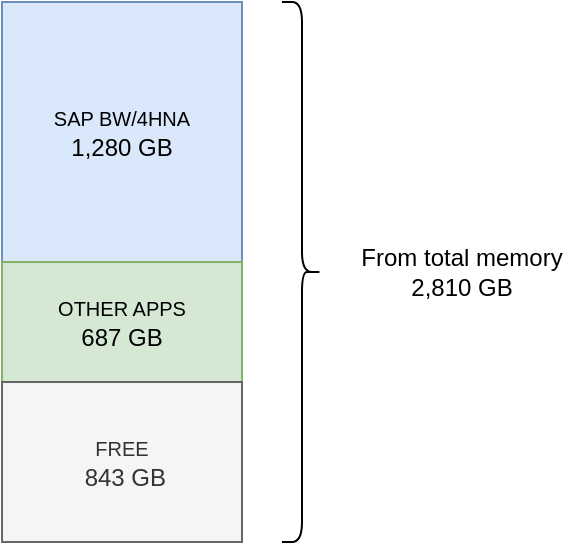 <mxfile version="26.1.2">
  <diagram name="Page-1" id="o_Feg0BZmqmMzv8byrGO">
    <mxGraphModel dx="1050" dy="557" grid="0" gridSize="10" guides="1" tooltips="1" connect="1" arrows="1" fold="1" page="1" pageScale="1" pageWidth="850" pageHeight="1100" math="0" shadow="0">
      <root>
        <mxCell id="0" />
        <mxCell id="1" parent="0" />
        <mxCell id="wROavDWAd80qAmrztBFB-7" value="" style="group" vertex="1" connectable="0" parent="1">
          <mxGeometry x="80" y="120" width="290" height="270" as="geometry" />
        </mxCell>
        <mxCell id="wROavDWAd80qAmrztBFB-4" value="" style="group" vertex="1" connectable="0" parent="wROavDWAd80qAmrztBFB-7">
          <mxGeometry width="120" height="270" as="geometry" />
        </mxCell>
        <mxCell id="wROavDWAd80qAmrztBFB-1" value="&lt;font style=&quot;font-size: 10px;&quot;&gt;SAP BW/4HNA&lt;/font&gt;&lt;br&gt;&lt;div&gt;1,280 GB&lt;/div&gt;" style="rounded=0;whiteSpace=wrap;html=1;fillColor=#dae8fc;strokeColor=#6c8ebf;" vertex="1" parent="wROavDWAd80qAmrztBFB-4">
          <mxGeometry width="120" height="130" as="geometry" />
        </mxCell>
        <mxCell id="wROavDWAd80qAmrztBFB-2" value="&lt;font style=&quot;font-size: 10px;&quot;&gt;OTHER APPS&lt;/font&gt;&lt;br&gt;&lt;div&gt;687 GB&lt;/div&gt;" style="rounded=0;whiteSpace=wrap;html=1;fillColor=#d5e8d4;strokeColor=#82b366;" vertex="1" parent="wROavDWAd80qAmrztBFB-4">
          <mxGeometry y="130" width="120" height="60" as="geometry" />
        </mxCell>
        <mxCell id="wROavDWAd80qAmrztBFB-3" value="&lt;font style=&quot;font-size: 10px;&quot;&gt;FREE&lt;/font&gt;&lt;div&gt;&amp;nbsp;&lt;font&gt;843 GB&lt;/font&gt;&lt;/div&gt;" style="rounded=0;whiteSpace=wrap;html=1;fillColor=#f5f5f5;fontColor=#333333;strokeColor=#666666;" vertex="1" parent="wROavDWAd80qAmrztBFB-4">
          <mxGeometry y="190" width="120" height="80" as="geometry" />
        </mxCell>
        <mxCell id="wROavDWAd80qAmrztBFB-5" value="" style="shape=curlyBracket;whiteSpace=wrap;html=1;rounded=1;flipH=1;labelPosition=right;verticalLabelPosition=middle;align=left;verticalAlign=middle;" vertex="1" parent="wROavDWAd80qAmrztBFB-7">
          <mxGeometry x="140" width="20" height="270" as="geometry" />
        </mxCell>
        <mxCell id="wROavDWAd80qAmrztBFB-6" value="From total memory &lt;span style=&quot;background-color: transparent; color: light-dark(rgb(0, 0, 0), rgb(255, 255, 255));&quot;&gt;2,810 GB&lt;/span&gt;" style="text;html=1;align=center;verticalAlign=middle;whiteSpace=wrap;rounded=0;" vertex="1" parent="wROavDWAd80qAmrztBFB-7">
          <mxGeometry x="170" y="100" width="120" height="70" as="geometry" />
        </mxCell>
      </root>
    </mxGraphModel>
  </diagram>
</mxfile>
